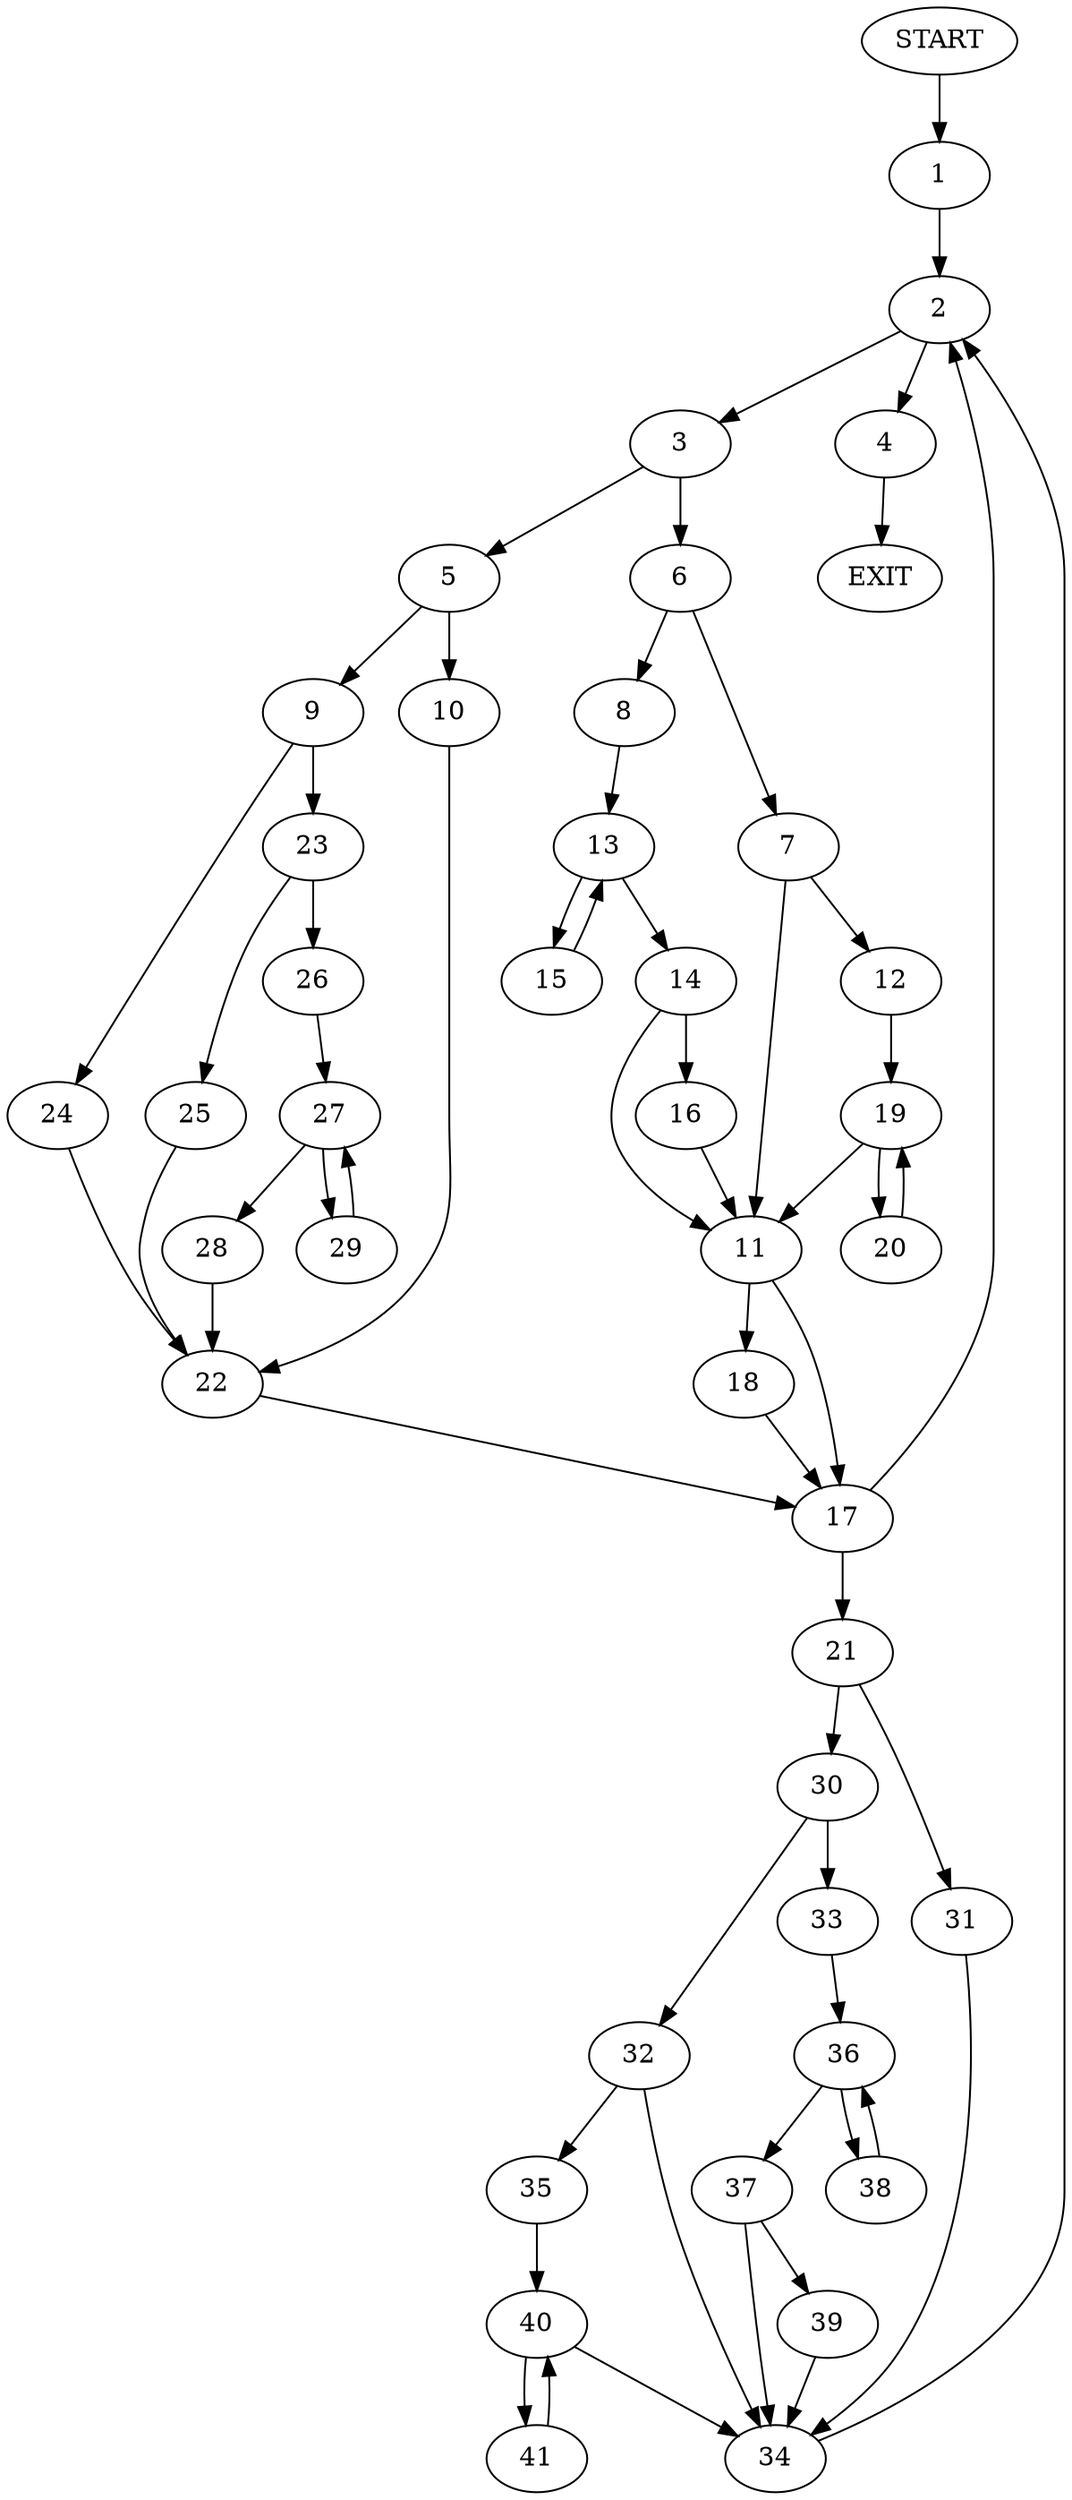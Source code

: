 digraph {
0 [label="START"]
42 [label="EXIT"]
0 -> 1
1 -> 2
2 -> 3
2 -> 4
3 -> 5
3 -> 6
4 -> 42
6 -> 7
6 -> 8
5 -> 9
5 -> 10
7 -> 11
7 -> 12
8 -> 13
13 -> 14
13 -> 15
14 -> 11
14 -> 16
15 -> 13
11 -> 17
11 -> 18
16 -> 11
12 -> 19
19 -> 11
19 -> 20
20 -> 19
18 -> 17
17 -> 2
17 -> 21
10 -> 22
9 -> 23
9 -> 24
22 -> 17
23 -> 25
23 -> 26
24 -> 22
25 -> 22
26 -> 27
27 -> 28
27 -> 29
28 -> 22
29 -> 27
21 -> 30
21 -> 31
30 -> 32
30 -> 33
31 -> 34
34 -> 2
32 -> 35
32 -> 34
33 -> 36
36 -> 37
36 -> 38
38 -> 36
37 -> 39
37 -> 34
39 -> 34
35 -> 40
40 -> 41
40 -> 34
41 -> 40
}
